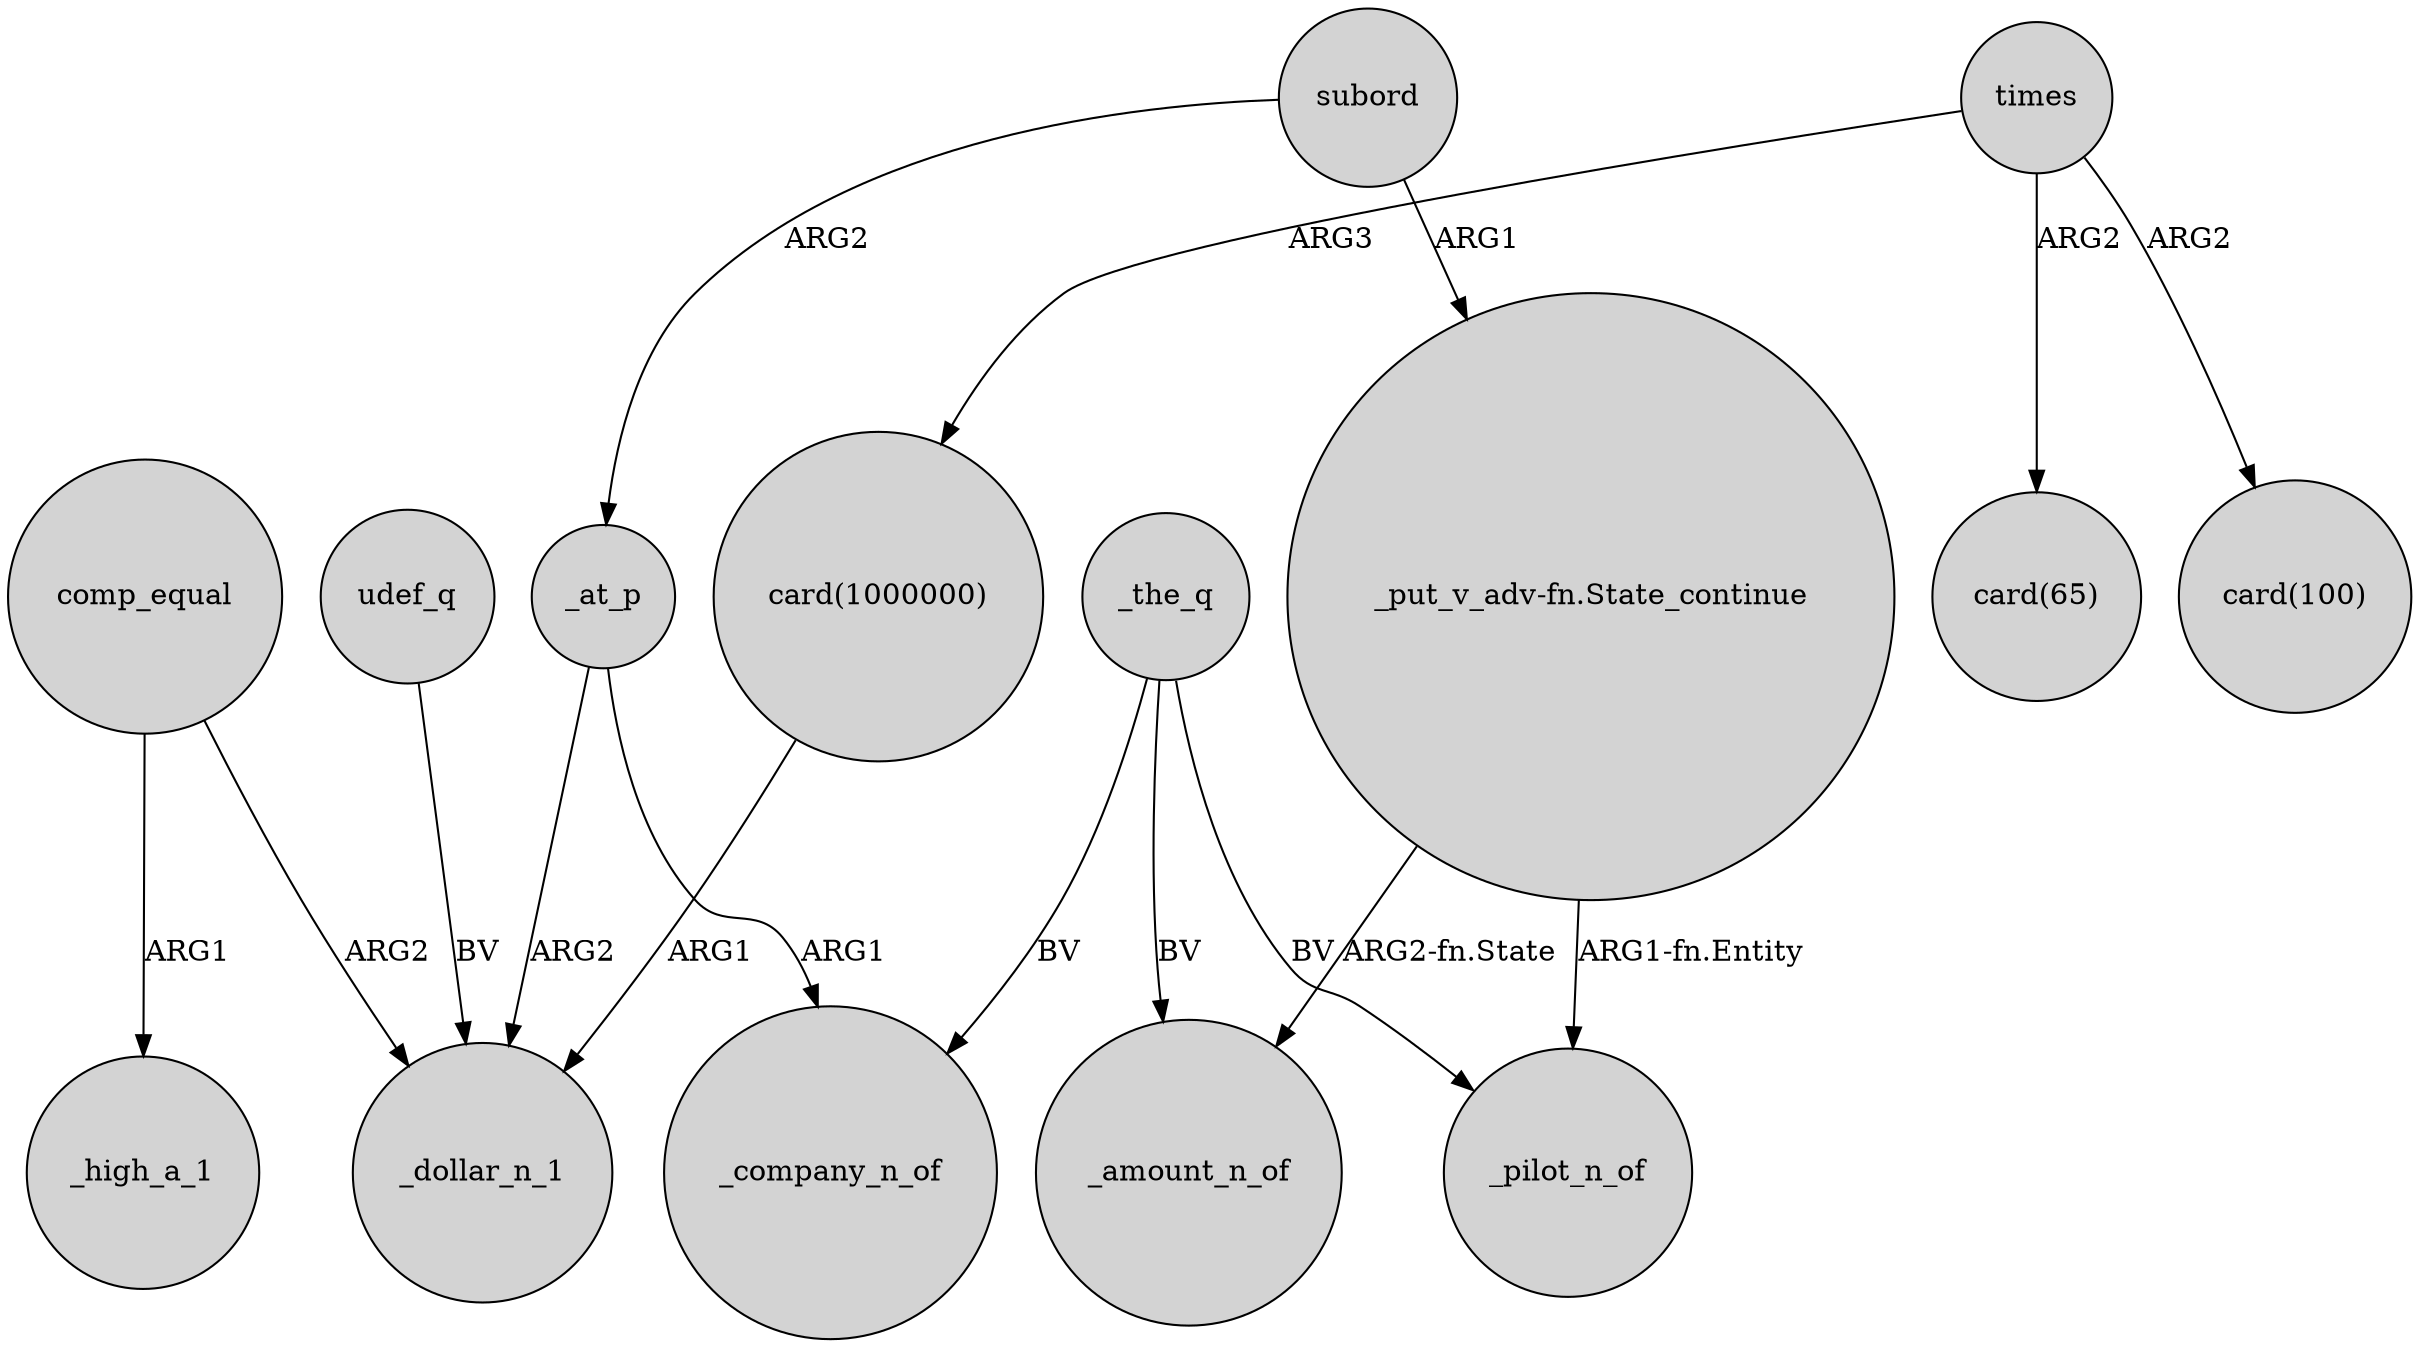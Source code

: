 digraph {
	node [shape=circle style=filled]
	times -> "card(1000000)" [label=ARG3]
	comp_equal -> _dollar_n_1 [label=ARG2]
	_at_p -> _company_n_of [label=ARG1]
	"_put_v_adv-fn.State_continue" -> _amount_n_of [label="ARG2-fn.State"]
	times -> "card(100)" [label=ARG2]
	_the_q -> _amount_n_of [label=BV]
	udef_q -> _dollar_n_1 [label=BV]
	"card(1000000)" -> _dollar_n_1 [label=ARG1]
	"_put_v_adv-fn.State_continue" -> _pilot_n_of [label="ARG1-fn.Entity"]
	_the_q -> _company_n_of [label=BV]
	times -> "card(65)" [label=ARG2]
	comp_equal -> _high_a_1 [label=ARG1]
	subord -> _at_p [label=ARG2]
	_the_q -> _pilot_n_of [label=BV]
	_at_p -> _dollar_n_1 [label=ARG2]
	subord -> "_put_v_adv-fn.State_continue" [label=ARG1]
}
